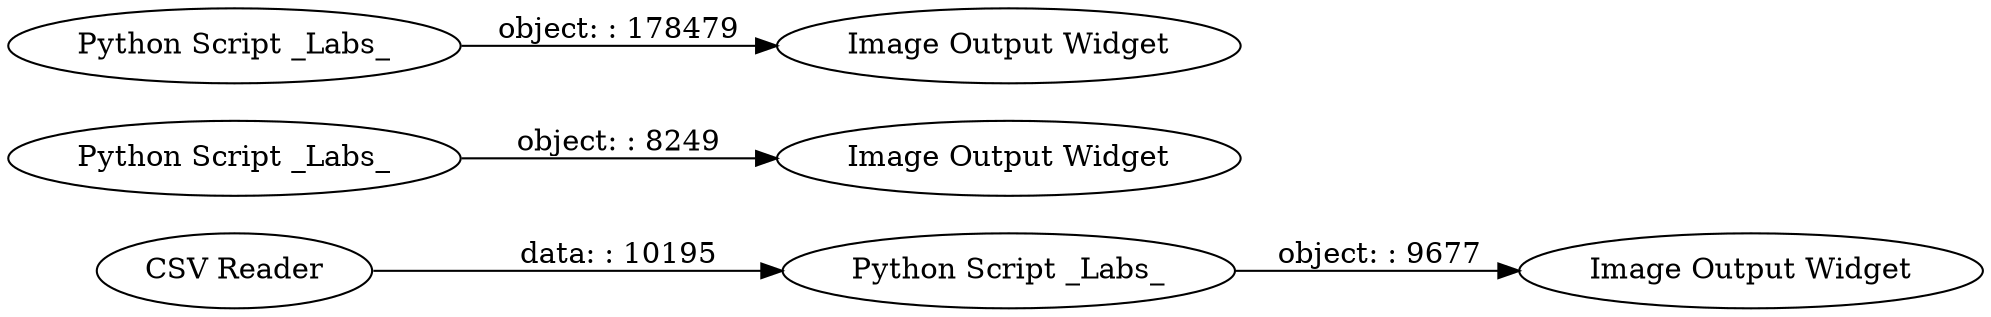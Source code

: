 digraph {
	"-942339233596002326_5" [label="CSV Reader"]
	"-942339233596002326_2" [label="Python Script _Labs_"]
	"-942339233596002326_7" [label="Image Output Widget"]
	"-942339233596002326_3" [label="Image Output Widget"]
	"-942339233596002326_6" [label="Python Script _Labs_"]
	"-942339233596002326_4" [label="Image Output Widget"]
	"-942339233596002326_1" [label="Python Script _Labs_"]
	"-942339233596002326_5" -> "-942339233596002326_1" [label="data: : 10195"]
	"-942339233596002326_1" -> "-942339233596002326_3" [label="object: : 9677"]
	"-942339233596002326_2" -> "-942339233596002326_4" [label="object: : 8249"]
	"-942339233596002326_6" -> "-942339233596002326_7" [label="object: : 178479"]
	rankdir=LR
}
